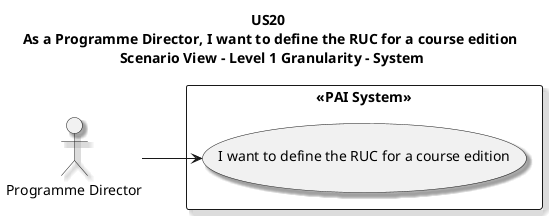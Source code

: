@startuml
title US20 \n As a Programme Director, I want to define the RUC for a course edition \n Scenario View - Level 1 Granularity - System

skinparam shadowing true
left to right direction
skinparam packageStyle rectangle

actor "Programme Director" as ProgrammeDirector

rectangle "<<PAI System>>" {
    usecase "I want to define the RUC for a course edition" as UC20
}

ProgrammeDirector --> UC20
@enduml